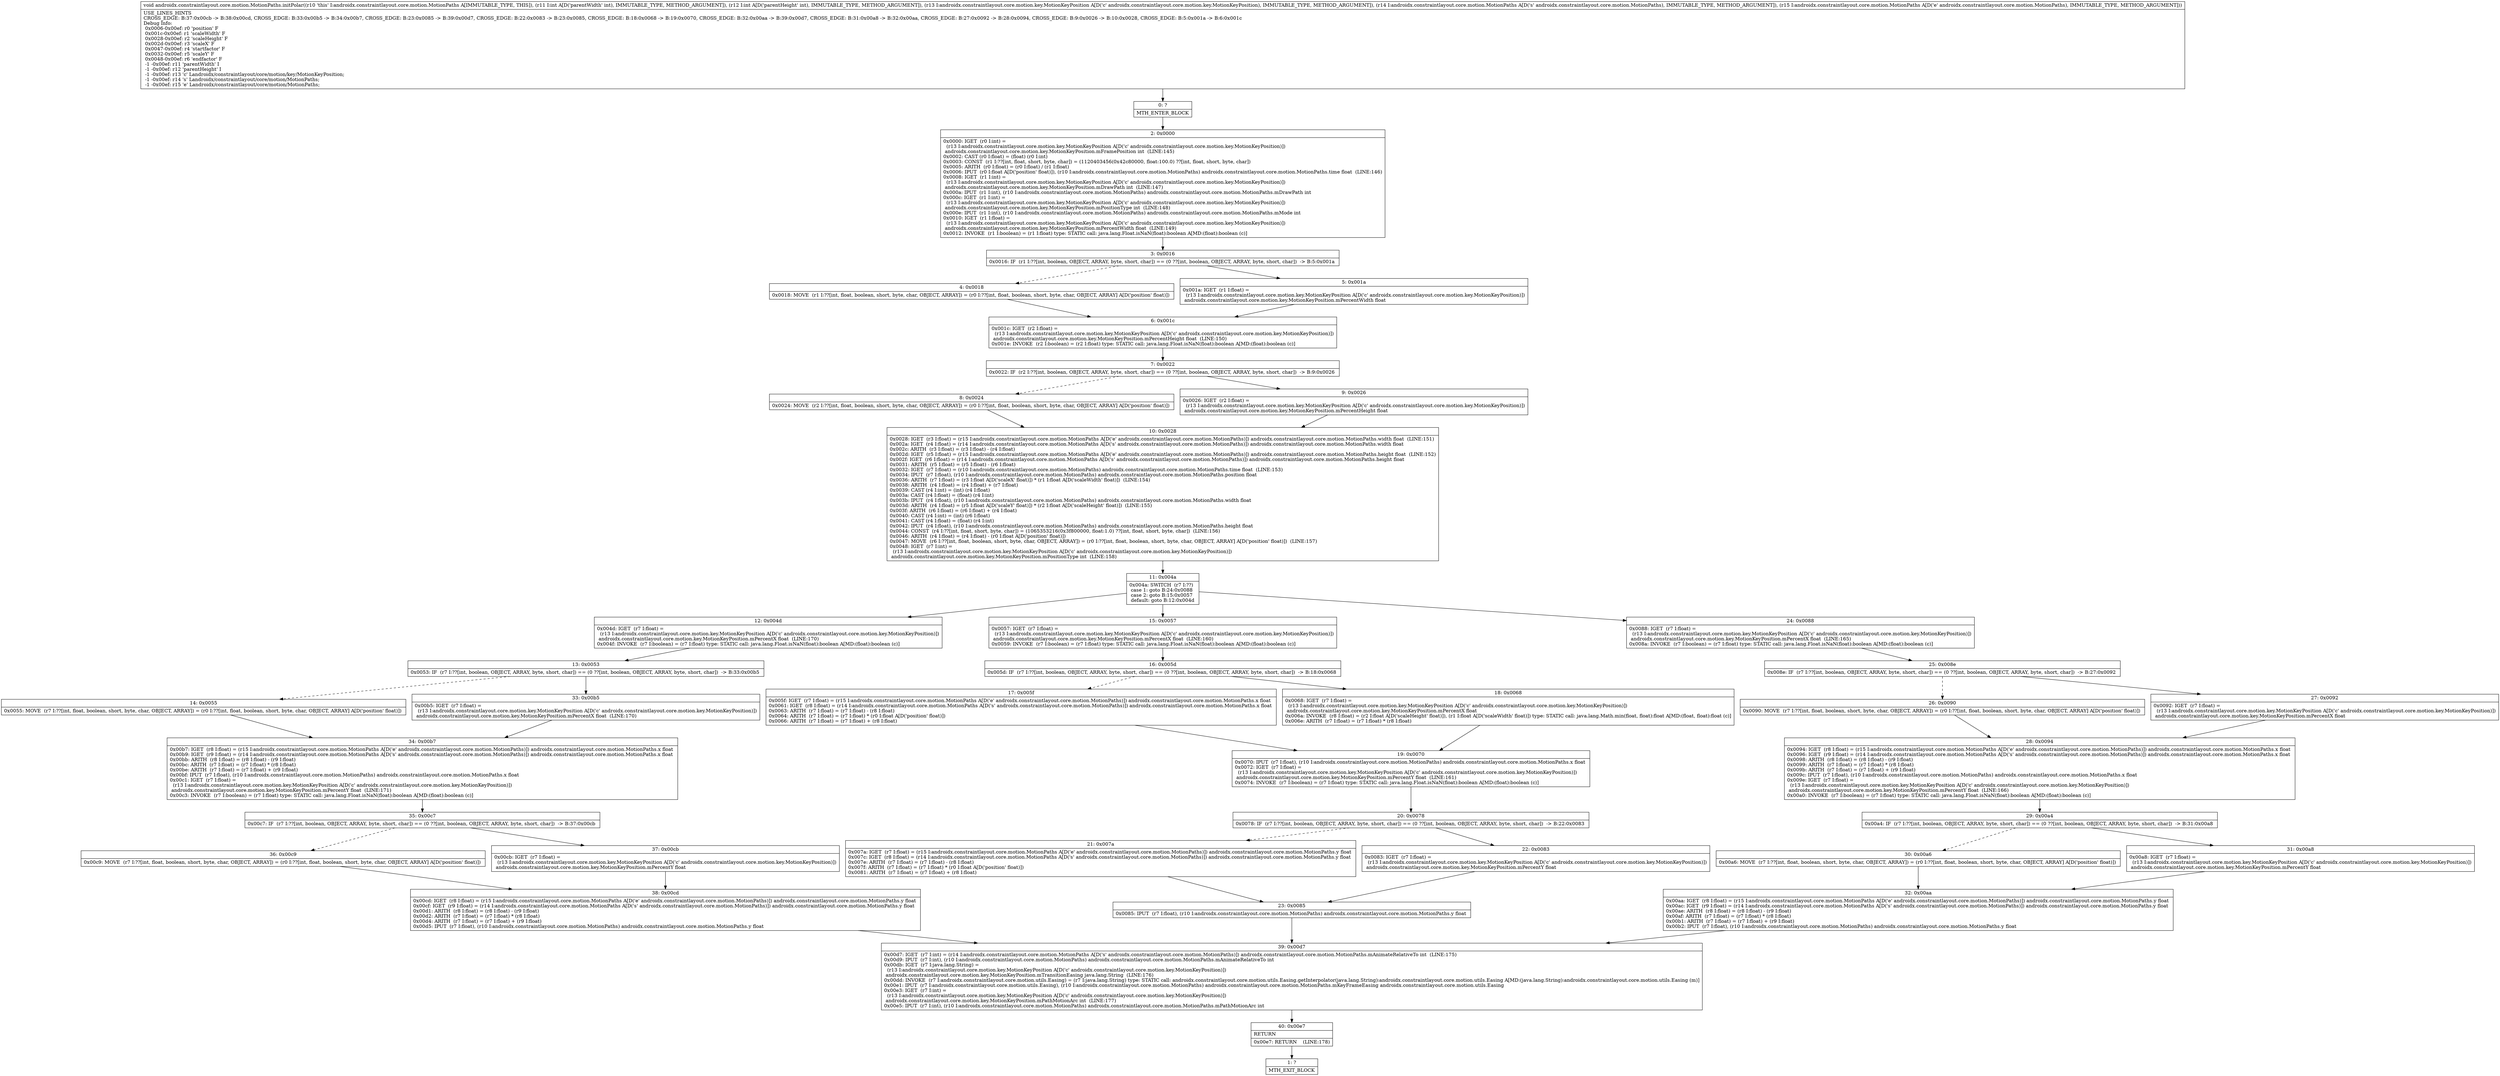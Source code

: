 digraph "CFG forandroidx.constraintlayout.core.motion.MotionPaths.initPolar(IILandroidx\/constraintlayout\/core\/motion\/key\/MotionKeyPosition;Landroidx\/constraintlayout\/core\/motion\/MotionPaths;Landroidx\/constraintlayout\/core\/motion\/MotionPaths;)V" {
Node_0 [shape=record,label="{0\:\ ?|MTH_ENTER_BLOCK\l}"];
Node_2 [shape=record,label="{2\:\ 0x0000|0x0000: IGET  (r0 I:int) = \l  (r13 I:androidx.constraintlayout.core.motion.key.MotionKeyPosition A[D('c' androidx.constraintlayout.core.motion.key.MotionKeyPosition)])\l androidx.constraintlayout.core.motion.key.MotionKeyPosition.mFramePosition int  (LINE:145)\l0x0002: CAST (r0 I:float) = (float) (r0 I:int) \l0x0003: CONST  (r1 I:??[int, float, short, byte, char]) = (1120403456(0x42c80000, float:100.0) ??[int, float, short, byte, char]) \l0x0005: ARITH  (r0 I:float) = (r0 I:float) \/ (r1 I:float) \l0x0006: IPUT  (r0 I:float A[D('position' float)]), (r10 I:androidx.constraintlayout.core.motion.MotionPaths) androidx.constraintlayout.core.motion.MotionPaths.time float  (LINE:146)\l0x0008: IGET  (r1 I:int) = \l  (r13 I:androidx.constraintlayout.core.motion.key.MotionKeyPosition A[D('c' androidx.constraintlayout.core.motion.key.MotionKeyPosition)])\l androidx.constraintlayout.core.motion.key.MotionKeyPosition.mDrawPath int  (LINE:147)\l0x000a: IPUT  (r1 I:int), (r10 I:androidx.constraintlayout.core.motion.MotionPaths) androidx.constraintlayout.core.motion.MotionPaths.mDrawPath int \l0x000c: IGET  (r1 I:int) = \l  (r13 I:androidx.constraintlayout.core.motion.key.MotionKeyPosition A[D('c' androidx.constraintlayout.core.motion.key.MotionKeyPosition)])\l androidx.constraintlayout.core.motion.key.MotionKeyPosition.mPositionType int  (LINE:148)\l0x000e: IPUT  (r1 I:int), (r10 I:androidx.constraintlayout.core.motion.MotionPaths) androidx.constraintlayout.core.motion.MotionPaths.mMode int \l0x0010: IGET  (r1 I:float) = \l  (r13 I:androidx.constraintlayout.core.motion.key.MotionKeyPosition A[D('c' androidx.constraintlayout.core.motion.key.MotionKeyPosition)])\l androidx.constraintlayout.core.motion.key.MotionKeyPosition.mPercentWidth float  (LINE:149)\l0x0012: INVOKE  (r1 I:boolean) = (r1 I:float) type: STATIC call: java.lang.Float.isNaN(float):boolean A[MD:(float):boolean (c)]\l}"];
Node_3 [shape=record,label="{3\:\ 0x0016|0x0016: IF  (r1 I:??[int, boolean, OBJECT, ARRAY, byte, short, char]) == (0 ??[int, boolean, OBJECT, ARRAY, byte, short, char])  \-\> B:5:0x001a \l}"];
Node_4 [shape=record,label="{4\:\ 0x0018|0x0018: MOVE  (r1 I:??[int, float, boolean, short, byte, char, OBJECT, ARRAY]) = (r0 I:??[int, float, boolean, short, byte, char, OBJECT, ARRAY] A[D('position' float)]) \l}"];
Node_6 [shape=record,label="{6\:\ 0x001c|0x001c: IGET  (r2 I:float) = \l  (r13 I:androidx.constraintlayout.core.motion.key.MotionKeyPosition A[D('c' androidx.constraintlayout.core.motion.key.MotionKeyPosition)])\l androidx.constraintlayout.core.motion.key.MotionKeyPosition.mPercentHeight float  (LINE:150)\l0x001e: INVOKE  (r2 I:boolean) = (r2 I:float) type: STATIC call: java.lang.Float.isNaN(float):boolean A[MD:(float):boolean (c)]\l}"];
Node_7 [shape=record,label="{7\:\ 0x0022|0x0022: IF  (r2 I:??[int, boolean, OBJECT, ARRAY, byte, short, char]) == (0 ??[int, boolean, OBJECT, ARRAY, byte, short, char])  \-\> B:9:0x0026 \l}"];
Node_8 [shape=record,label="{8\:\ 0x0024|0x0024: MOVE  (r2 I:??[int, float, boolean, short, byte, char, OBJECT, ARRAY]) = (r0 I:??[int, float, boolean, short, byte, char, OBJECT, ARRAY] A[D('position' float)]) \l}"];
Node_10 [shape=record,label="{10\:\ 0x0028|0x0028: IGET  (r3 I:float) = (r15 I:androidx.constraintlayout.core.motion.MotionPaths A[D('e' androidx.constraintlayout.core.motion.MotionPaths)]) androidx.constraintlayout.core.motion.MotionPaths.width float  (LINE:151)\l0x002a: IGET  (r4 I:float) = (r14 I:androidx.constraintlayout.core.motion.MotionPaths A[D('s' androidx.constraintlayout.core.motion.MotionPaths)]) androidx.constraintlayout.core.motion.MotionPaths.width float \l0x002c: ARITH  (r3 I:float) = (r3 I:float) \- (r4 I:float) \l0x002d: IGET  (r5 I:float) = (r15 I:androidx.constraintlayout.core.motion.MotionPaths A[D('e' androidx.constraintlayout.core.motion.MotionPaths)]) androidx.constraintlayout.core.motion.MotionPaths.height float  (LINE:152)\l0x002f: IGET  (r6 I:float) = (r14 I:androidx.constraintlayout.core.motion.MotionPaths A[D('s' androidx.constraintlayout.core.motion.MotionPaths)]) androidx.constraintlayout.core.motion.MotionPaths.height float \l0x0031: ARITH  (r5 I:float) = (r5 I:float) \- (r6 I:float) \l0x0032: IGET  (r7 I:float) = (r10 I:androidx.constraintlayout.core.motion.MotionPaths) androidx.constraintlayout.core.motion.MotionPaths.time float  (LINE:153)\l0x0034: IPUT  (r7 I:float), (r10 I:androidx.constraintlayout.core.motion.MotionPaths) androidx.constraintlayout.core.motion.MotionPaths.position float \l0x0036: ARITH  (r7 I:float) = (r3 I:float A[D('scaleX' float)]) * (r1 I:float A[D('scaleWidth' float)])  (LINE:154)\l0x0038: ARITH  (r4 I:float) = (r4 I:float) + (r7 I:float) \l0x0039: CAST (r4 I:int) = (int) (r4 I:float) \l0x003a: CAST (r4 I:float) = (float) (r4 I:int) \l0x003b: IPUT  (r4 I:float), (r10 I:androidx.constraintlayout.core.motion.MotionPaths) androidx.constraintlayout.core.motion.MotionPaths.width float \l0x003d: ARITH  (r4 I:float) = (r5 I:float A[D('scaleY' float)]) * (r2 I:float A[D('scaleHeight' float)])  (LINE:155)\l0x003f: ARITH  (r6 I:float) = (r6 I:float) + (r4 I:float) \l0x0040: CAST (r4 I:int) = (int) (r6 I:float) \l0x0041: CAST (r4 I:float) = (float) (r4 I:int) \l0x0042: IPUT  (r4 I:float), (r10 I:androidx.constraintlayout.core.motion.MotionPaths) androidx.constraintlayout.core.motion.MotionPaths.height float \l0x0044: CONST  (r4 I:??[int, float, short, byte, char]) = (1065353216(0x3f800000, float:1.0) ??[int, float, short, byte, char])  (LINE:156)\l0x0046: ARITH  (r4 I:float) = (r4 I:float) \- (r0 I:float A[D('position' float)]) \l0x0047: MOVE  (r6 I:??[int, float, boolean, short, byte, char, OBJECT, ARRAY]) = (r0 I:??[int, float, boolean, short, byte, char, OBJECT, ARRAY] A[D('position' float)])  (LINE:157)\l0x0048: IGET  (r7 I:int) = \l  (r13 I:androidx.constraintlayout.core.motion.key.MotionKeyPosition A[D('c' androidx.constraintlayout.core.motion.key.MotionKeyPosition)])\l androidx.constraintlayout.core.motion.key.MotionKeyPosition.mPositionType int  (LINE:158)\l}"];
Node_11 [shape=record,label="{11\:\ 0x004a|0x004a: SWITCH  (r7 I:??)\l case 1: goto B:24:0x0088\l case 2: goto B:15:0x0057\l default: goto B:12:0x004d \l}"];
Node_12 [shape=record,label="{12\:\ 0x004d|0x004d: IGET  (r7 I:float) = \l  (r13 I:androidx.constraintlayout.core.motion.key.MotionKeyPosition A[D('c' androidx.constraintlayout.core.motion.key.MotionKeyPosition)])\l androidx.constraintlayout.core.motion.key.MotionKeyPosition.mPercentX float  (LINE:170)\l0x004f: INVOKE  (r7 I:boolean) = (r7 I:float) type: STATIC call: java.lang.Float.isNaN(float):boolean A[MD:(float):boolean (c)]\l}"];
Node_13 [shape=record,label="{13\:\ 0x0053|0x0053: IF  (r7 I:??[int, boolean, OBJECT, ARRAY, byte, short, char]) == (0 ??[int, boolean, OBJECT, ARRAY, byte, short, char])  \-\> B:33:0x00b5 \l}"];
Node_14 [shape=record,label="{14\:\ 0x0055|0x0055: MOVE  (r7 I:??[int, float, boolean, short, byte, char, OBJECT, ARRAY]) = (r0 I:??[int, float, boolean, short, byte, char, OBJECT, ARRAY] A[D('position' float)]) \l}"];
Node_34 [shape=record,label="{34\:\ 0x00b7|0x00b7: IGET  (r8 I:float) = (r15 I:androidx.constraintlayout.core.motion.MotionPaths A[D('e' androidx.constraintlayout.core.motion.MotionPaths)]) androidx.constraintlayout.core.motion.MotionPaths.x float \l0x00b9: IGET  (r9 I:float) = (r14 I:androidx.constraintlayout.core.motion.MotionPaths A[D('s' androidx.constraintlayout.core.motion.MotionPaths)]) androidx.constraintlayout.core.motion.MotionPaths.x float \l0x00bb: ARITH  (r8 I:float) = (r8 I:float) \- (r9 I:float) \l0x00bc: ARITH  (r7 I:float) = (r7 I:float) * (r8 I:float) \l0x00be: ARITH  (r7 I:float) = (r7 I:float) + (r9 I:float) \l0x00bf: IPUT  (r7 I:float), (r10 I:androidx.constraintlayout.core.motion.MotionPaths) androidx.constraintlayout.core.motion.MotionPaths.x float \l0x00c1: IGET  (r7 I:float) = \l  (r13 I:androidx.constraintlayout.core.motion.key.MotionKeyPosition A[D('c' androidx.constraintlayout.core.motion.key.MotionKeyPosition)])\l androidx.constraintlayout.core.motion.key.MotionKeyPosition.mPercentY float  (LINE:171)\l0x00c3: INVOKE  (r7 I:boolean) = (r7 I:float) type: STATIC call: java.lang.Float.isNaN(float):boolean A[MD:(float):boolean (c)]\l}"];
Node_35 [shape=record,label="{35\:\ 0x00c7|0x00c7: IF  (r7 I:??[int, boolean, OBJECT, ARRAY, byte, short, char]) == (0 ??[int, boolean, OBJECT, ARRAY, byte, short, char])  \-\> B:37:0x00cb \l}"];
Node_36 [shape=record,label="{36\:\ 0x00c9|0x00c9: MOVE  (r7 I:??[int, float, boolean, short, byte, char, OBJECT, ARRAY]) = (r0 I:??[int, float, boolean, short, byte, char, OBJECT, ARRAY] A[D('position' float)]) \l}"];
Node_38 [shape=record,label="{38\:\ 0x00cd|0x00cd: IGET  (r8 I:float) = (r15 I:androidx.constraintlayout.core.motion.MotionPaths A[D('e' androidx.constraintlayout.core.motion.MotionPaths)]) androidx.constraintlayout.core.motion.MotionPaths.y float \l0x00cf: IGET  (r9 I:float) = (r14 I:androidx.constraintlayout.core.motion.MotionPaths A[D('s' androidx.constraintlayout.core.motion.MotionPaths)]) androidx.constraintlayout.core.motion.MotionPaths.y float \l0x00d1: ARITH  (r8 I:float) = (r8 I:float) \- (r9 I:float) \l0x00d2: ARITH  (r7 I:float) = (r7 I:float) * (r8 I:float) \l0x00d4: ARITH  (r7 I:float) = (r7 I:float) + (r9 I:float) \l0x00d5: IPUT  (r7 I:float), (r10 I:androidx.constraintlayout.core.motion.MotionPaths) androidx.constraintlayout.core.motion.MotionPaths.y float \l}"];
Node_39 [shape=record,label="{39\:\ 0x00d7|0x00d7: IGET  (r7 I:int) = (r14 I:androidx.constraintlayout.core.motion.MotionPaths A[D('s' androidx.constraintlayout.core.motion.MotionPaths)]) androidx.constraintlayout.core.motion.MotionPaths.mAnimateRelativeTo int  (LINE:175)\l0x00d9: IPUT  (r7 I:int), (r10 I:androidx.constraintlayout.core.motion.MotionPaths) androidx.constraintlayout.core.motion.MotionPaths.mAnimateRelativeTo int \l0x00db: IGET  (r7 I:java.lang.String) = \l  (r13 I:androidx.constraintlayout.core.motion.key.MotionKeyPosition A[D('c' androidx.constraintlayout.core.motion.key.MotionKeyPosition)])\l androidx.constraintlayout.core.motion.key.MotionKeyPosition.mTransitionEasing java.lang.String  (LINE:176)\l0x00dd: INVOKE  (r7 I:androidx.constraintlayout.core.motion.utils.Easing) = (r7 I:java.lang.String) type: STATIC call: androidx.constraintlayout.core.motion.utils.Easing.getInterpolator(java.lang.String):androidx.constraintlayout.core.motion.utils.Easing A[MD:(java.lang.String):androidx.constraintlayout.core.motion.utils.Easing (m)]\l0x00e1: IPUT  (r7 I:androidx.constraintlayout.core.motion.utils.Easing), (r10 I:androidx.constraintlayout.core.motion.MotionPaths) androidx.constraintlayout.core.motion.MotionPaths.mKeyFrameEasing androidx.constraintlayout.core.motion.utils.Easing \l0x00e3: IGET  (r7 I:int) = \l  (r13 I:androidx.constraintlayout.core.motion.key.MotionKeyPosition A[D('c' androidx.constraintlayout.core.motion.key.MotionKeyPosition)])\l androidx.constraintlayout.core.motion.key.MotionKeyPosition.mPathMotionArc int  (LINE:177)\l0x00e5: IPUT  (r7 I:int), (r10 I:androidx.constraintlayout.core.motion.MotionPaths) androidx.constraintlayout.core.motion.MotionPaths.mPathMotionArc int \l}"];
Node_40 [shape=record,label="{40\:\ 0x00e7|RETURN\l|0x00e7: RETURN    (LINE:178)\l}"];
Node_1 [shape=record,label="{1\:\ ?|MTH_EXIT_BLOCK\l}"];
Node_37 [shape=record,label="{37\:\ 0x00cb|0x00cb: IGET  (r7 I:float) = \l  (r13 I:androidx.constraintlayout.core.motion.key.MotionKeyPosition A[D('c' androidx.constraintlayout.core.motion.key.MotionKeyPosition)])\l androidx.constraintlayout.core.motion.key.MotionKeyPosition.mPercentY float \l}"];
Node_33 [shape=record,label="{33\:\ 0x00b5|0x00b5: IGET  (r7 I:float) = \l  (r13 I:androidx.constraintlayout.core.motion.key.MotionKeyPosition A[D('c' androidx.constraintlayout.core.motion.key.MotionKeyPosition)])\l androidx.constraintlayout.core.motion.key.MotionKeyPosition.mPercentX float  (LINE:170)\l}"];
Node_15 [shape=record,label="{15\:\ 0x0057|0x0057: IGET  (r7 I:float) = \l  (r13 I:androidx.constraintlayout.core.motion.key.MotionKeyPosition A[D('c' androidx.constraintlayout.core.motion.key.MotionKeyPosition)])\l androidx.constraintlayout.core.motion.key.MotionKeyPosition.mPercentX float  (LINE:160)\l0x0059: INVOKE  (r7 I:boolean) = (r7 I:float) type: STATIC call: java.lang.Float.isNaN(float):boolean A[MD:(float):boolean (c)]\l}"];
Node_16 [shape=record,label="{16\:\ 0x005d|0x005d: IF  (r7 I:??[int, boolean, OBJECT, ARRAY, byte, short, char]) == (0 ??[int, boolean, OBJECT, ARRAY, byte, short, char])  \-\> B:18:0x0068 \l}"];
Node_17 [shape=record,label="{17\:\ 0x005f|0x005f: IGET  (r7 I:float) = (r15 I:androidx.constraintlayout.core.motion.MotionPaths A[D('e' androidx.constraintlayout.core.motion.MotionPaths)]) androidx.constraintlayout.core.motion.MotionPaths.x float \l0x0061: IGET  (r8 I:float) = (r14 I:androidx.constraintlayout.core.motion.MotionPaths A[D('s' androidx.constraintlayout.core.motion.MotionPaths)]) androidx.constraintlayout.core.motion.MotionPaths.x float \l0x0063: ARITH  (r7 I:float) = (r7 I:float) \- (r8 I:float) \l0x0064: ARITH  (r7 I:float) = (r7 I:float) * (r0 I:float A[D('position' float)]) \l0x0066: ARITH  (r7 I:float) = (r7 I:float) + (r8 I:float) \l}"];
Node_19 [shape=record,label="{19\:\ 0x0070|0x0070: IPUT  (r7 I:float), (r10 I:androidx.constraintlayout.core.motion.MotionPaths) androidx.constraintlayout.core.motion.MotionPaths.x float \l0x0072: IGET  (r7 I:float) = \l  (r13 I:androidx.constraintlayout.core.motion.key.MotionKeyPosition A[D('c' androidx.constraintlayout.core.motion.key.MotionKeyPosition)])\l androidx.constraintlayout.core.motion.key.MotionKeyPosition.mPercentY float  (LINE:161)\l0x0074: INVOKE  (r7 I:boolean) = (r7 I:float) type: STATIC call: java.lang.Float.isNaN(float):boolean A[MD:(float):boolean (c)]\l}"];
Node_20 [shape=record,label="{20\:\ 0x0078|0x0078: IF  (r7 I:??[int, boolean, OBJECT, ARRAY, byte, short, char]) == (0 ??[int, boolean, OBJECT, ARRAY, byte, short, char])  \-\> B:22:0x0083 \l}"];
Node_21 [shape=record,label="{21\:\ 0x007a|0x007a: IGET  (r7 I:float) = (r15 I:androidx.constraintlayout.core.motion.MotionPaths A[D('e' androidx.constraintlayout.core.motion.MotionPaths)]) androidx.constraintlayout.core.motion.MotionPaths.y float \l0x007c: IGET  (r8 I:float) = (r14 I:androidx.constraintlayout.core.motion.MotionPaths A[D('s' androidx.constraintlayout.core.motion.MotionPaths)]) androidx.constraintlayout.core.motion.MotionPaths.y float \l0x007e: ARITH  (r7 I:float) = (r7 I:float) \- (r8 I:float) \l0x007f: ARITH  (r7 I:float) = (r7 I:float) * (r0 I:float A[D('position' float)]) \l0x0081: ARITH  (r7 I:float) = (r7 I:float) + (r8 I:float) \l}"];
Node_23 [shape=record,label="{23\:\ 0x0085|0x0085: IPUT  (r7 I:float), (r10 I:androidx.constraintlayout.core.motion.MotionPaths) androidx.constraintlayout.core.motion.MotionPaths.y float \l}"];
Node_22 [shape=record,label="{22\:\ 0x0083|0x0083: IGET  (r7 I:float) = \l  (r13 I:androidx.constraintlayout.core.motion.key.MotionKeyPosition A[D('c' androidx.constraintlayout.core.motion.key.MotionKeyPosition)])\l androidx.constraintlayout.core.motion.key.MotionKeyPosition.mPercentY float \l}"];
Node_18 [shape=record,label="{18\:\ 0x0068|0x0068: IGET  (r7 I:float) = \l  (r13 I:androidx.constraintlayout.core.motion.key.MotionKeyPosition A[D('c' androidx.constraintlayout.core.motion.key.MotionKeyPosition)])\l androidx.constraintlayout.core.motion.key.MotionKeyPosition.mPercentX float \l0x006a: INVOKE  (r8 I:float) = (r2 I:float A[D('scaleHeight' float)]), (r1 I:float A[D('scaleWidth' float)]) type: STATIC call: java.lang.Math.min(float, float):float A[MD:(float, float):float (c)]\l0x006e: ARITH  (r7 I:float) = (r7 I:float) * (r8 I:float) \l}"];
Node_24 [shape=record,label="{24\:\ 0x0088|0x0088: IGET  (r7 I:float) = \l  (r13 I:androidx.constraintlayout.core.motion.key.MotionKeyPosition A[D('c' androidx.constraintlayout.core.motion.key.MotionKeyPosition)])\l androidx.constraintlayout.core.motion.key.MotionKeyPosition.mPercentX float  (LINE:165)\l0x008a: INVOKE  (r7 I:boolean) = (r7 I:float) type: STATIC call: java.lang.Float.isNaN(float):boolean A[MD:(float):boolean (c)]\l}"];
Node_25 [shape=record,label="{25\:\ 0x008e|0x008e: IF  (r7 I:??[int, boolean, OBJECT, ARRAY, byte, short, char]) == (0 ??[int, boolean, OBJECT, ARRAY, byte, short, char])  \-\> B:27:0x0092 \l}"];
Node_26 [shape=record,label="{26\:\ 0x0090|0x0090: MOVE  (r7 I:??[int, float, boolean, short, byte, char, OBJECT, ARRAY]) = (r0 I:??[int, float, boolean, short, byte, char, OBJECT, ARRAY] A[D('position' float)]) \l}"];
Node_28 [shape=record,label="{28\:\ 0x0094|0x0094: IGET  (r8 I:float) = (r15 I:androidx.constraintlayout.core.motion.MotionPaths A[D('e' androidx.constraintlayout.core.motion.MotionPaths)]) androidx.constraintlayout.core.motion.MotionPaths.x float \l0x0096: IGET  (r9 I:float) = (r14 I:androidx.constraintlayout.core.motion.MotionPaths A[D('s' androidx.constraintlayout.core.motion.MotionPaths)]) androidx.constraintlayout.core.motion.MotionPaths.x float \l0x0098: ARITH  (r8 I:float) = (r8 I:float) \- (r9 I:float) \l0x0099: ARITH  (r7 I:float) = (r7 I:float) * (r8 I:float) \l0x009b: ARITH  (r7 I:float) = (r7 I:float) + (r9 I:float) \l0x009c: IPUT  (r7 I:float), (r10 I:androidx.constraintlayout.core.motion.MotionPaths) androidx.constraintlayout.core.motion.MotionPaths.x float \l0x009e: IGET  (r7 I:float) = \l  (r13 I:androidx.constraintlayout.core.motion.key.MotionKeyPosition A[D('c' androidx.constraintlayout.core.motion.key.MotionKeyPosition)])\l androidx.constraintlayout.core.motion.key.MotionKeyPosition.mPercentY float  (LINE:166)\l0x00a0: INVOKE  (r7 I:boolean) = (r7 I:float) type: STATIC call: java.lang.Float.isNaN(float):boolean A[MD:(float):boolean (c)]\l}"];
Node_29 [shape=record,label="{29\:\ 0x00a4|0x00a4: IF  (r7 I:??[int, boolean, OBJECT, ARRAY, byte, short, char]) == (0 ??[int, boolean, OBJECT, ARRAY, byte, short, char])  \-\> B:31:0x00a8 \l}"];
Node_30 [shape=record,label="{30\:\ 0x00a6|0x00a6: MOVE  (r7 I:??[int, float, boolean, short, byte, char, OBJECT, ARRAY]) = (r0 I:??[int, float, boolean, short, byte, char, OBJECT, ARRAY] A[D('position' float)]) \l}"];
Node_32 [shape=record,label="{32\:\ 0x00aa|0x00aa: IGET  (r8 I:float) = (r15 I:androidx.constraintlayout.core.motion.MotionPaths A[D('e' androidx.constraintlayout.core.motion.MotionPaths)]) androidx.constraintlayout.core.motion.MotionPaths.y float \l0x00ac: IGET  (r9 I:float) = (r14 I:androidx.constraintlayout.core.motion.MotionPaths A[D('s' androidx.constraintlayout.core.motion.MotionPaths)]) androidx.constraintlayout.core.motion.MotionPaths.y float \l0x00ae: ARITH  (r8 I:float) = (r8 I:float) \- (r9 I:float) \l0x00af: ARITH  (r7 I:float) = (r7 I:float) * (r8 I:float) \l0x00b1: ARITH  (r7 I:float) = (r7 I:float) + (r9 I:float) \l0x00b2: IPUT  (r7 I:float), (r10 I:androidx.constraintlayout.core.motion.MotionPaths) androidx.constraintlayout.core.motion.MotionPaths.y float \l}"];
Node_31 [shape=record,label="{31\:\ 0x00a8|0x00a8: IGET  (r7 I:float) = \l  (r13 I:androidx.constraintlayout.core.motion.key.MotionKeyPosition A[D('c' androidx.constraintlayout.core.motion.key.MotionKeyPosition)])\l androidx.constraintlayout.core.motion.key.MotionKeyPosition.mPercentY float \l}"];
Node_27 [shape=record,label="{27\:\ 0x0092|0x0092: IGET  (r7 I:float) = \l  (r13 I:androidx.constraintlayout.core.motion.key.MotionKeyPosition A[D('c' androidx.constraintlayout.core.motion.key.MotionKeyPosition)])\l androidx.constraintlayout.core.motion.key.MotionKeyPosition.mPercentX float \l}"];
Node_9 [shape=record,label="{9\:\ 0x0026|0x0026: IGET  (r2 I:float) = \l  (r13 I:androidx.constraintlayout.core.motion.key.MotionKeyPosition A[D('c' androidx.constraintlayout.core.motion.key.MotionKeyPosition)])\l androidx.constraintlayout.core.motion.key.MotionKeyPosition.mPercentHeight float \l}"];
Node_5 [shape=record,label="{5\:\ 0x001a|0x001a: IGET  (r1 I:float) = \l  (r13 I:androidx.constraintlayout.core.motion.key.MotionKeyPosition A[D('c' androidx.constraintlayout.core.motion.key.MotionKeyPosition)])\l androidx.constraintlayout.core.motion.key.MotionKeyPosition.mPercentWidth float \l}"];
MethodNode[shape=record,label="{void androidx.constraintlayout.core.motion.MotionPaths.initPolar((r10 'this' I:androidx.constraintlayout.core.motion.MotionPaths A[IMMUTABLE_TYPE, THIS]), (r11 I:int A[D('parentWidth' int), IMMUTABLE_TYPE, METHOD_ARGUMENT]), (r12 I:int A[D('parentHeight' int), IMMUTABLE_TYPE, METHOD_ARGUMENT]), (r13 I:androidx.constraintlayout.core.motion.key.MotionKeyPosition A[D('c' androidx.constraintlayout.core.motion.key.MotionKeyPosition), IMMUTABLE_TYPE, METHOD_ARGUMENT]), (r14 I:androidx.constraintlayout.core.motion.MotionPaths A[D('s' androidx.constraintlayout.core.motion.MotionPaths), IMMUTABLE_TYPE, METHOD_ARGUMENT]), (r15 I:androidx.constraintlayout.core.motion.MotionPaths A[D('e' androidx.constraintlayout.core.motion.MotionPaths), IMMUTABLE_TYPE, METHOD_ARGUMENT]))  | USE_LINES_HINTS\lCROSS_EDGE: B:37:0x00cb \-\> B:38:0x00cd, CROSS_EDGE: B:33:0x00b5 \-\> B:34:0x00b7, CROSS_EDGE: B:23:0x0085 \-\> B:39:0x00d7, CROSS_EDGE: B:22:0x0083 \-\> B:23:0x0085, CROSS_EDGE: B:18:0x0068 \-\> B:19:0x0070, CROSS_EDGE: B:32:0x00aa \-\> B:39:0x00d7, CROSS_EDGE: B:31:0x00a8 \-\> B:32:0x00aa, CROSS_EDGE: B:27:0x0092 \-\> B:28:0x0094, CROSS_EDGE: B:9:0x0026 \-\> B:10:0x0028, CROSS_EDGE: B:5:0x001a \-\> B:6:0x001c\lDebug Info:\l  0x0006\-0x00ef: r0 'position' F\l  0x001c\-0x00ef: r1 'scaleWidth' F\l  0x0028\-0x00ef: r2 'scaleHeight' F\l  0x002d\-0x00ef: r3 'scaleX' F\l  0x0047\-0x00ef: r4 'startfactor' F\l  0x0032\-0x00ef: r5 'scaleY' F\l  0x0048\-0x00ef: r6 'endfactor' F\l  \-1 \-0x00ef: r11 'parentWidth' I\l  \-1 \-0x00ef: r12 'parentHeight' I\l  \-1 \-0x00ef: r13 'c' Landroidx\/constraintlayout\/core\/motion\/key\/MotionKeyPosition;\l  \-1 \-0x00ef: r14 's' Landroidx\/constraintlayout\/core\/motion\/MotionPaths;\l  \-1 \-0x00ef: r15 'e' Landroidx\/constraintlayout\/core\/motion\/MotionPaths;\l}"];
MethodNode -> Node_0;Node_0 -> Node_2;
Node_2 -> Node_3;
Node_3 -> Node_4[style=dashed];
Node_3 -> Node_5;
Node_4 -> Node_6;
Node_6 -> Node_7;
Node_7 -> Node_8[style=dashed];
Node_7 -> Node_9;
Node_8 -> Node_10;
Node_10 -> Node_11;
Node_11 -> Node_12;
Node_11 -> Node_15;
Node_11 -> Node_24;
Node_12 -> Node_13;
Node_13 -> Node_14[style=dashed];
Node_13 -> Node_33;
Node_14 -> Node_34;
Node_34 -> Node_35;
Node_35 -> Node_36[style=dashed];
Node_35 -> Node_37;
Node_36 -> Node_38;
Node_38 -> Node_39;
Node_39 -> Node_40;
Node_40 -> Node_1;
Node_37 -> Node_38;
Node_33 -> Node_34;
Node_15 -> Node_16;
Node_16 -> Node_17[style=dashed];
Node_16 -> Node_18;
Node_17 -> Node_19;
Node_19 -> Node_20;
Node_20 -> Node_21[style=dashed];
Node_20 -> Node_22;
Node_21 -> Node_23;
Node_23 -> Node_39;
Node_22 -> Node_23;
Node_18 -> Node_19;
Node_24 -> Node_25;
Node_25 -> Node_26[style=dashed];
Node_25 -> Node_27;
Node_26 -> Node_28;
Node_28 -> Node_29;
Node_29 -> Node_30[style=dashed];
Node_29 -> Node_31;
Node_30 -> Node_32;
Node_32 -> Node_39;
Node_31 -> Node_32;
Node_27 -> Node_28;
Node_9 -> Node_10;
Node_5 -> Node_6;
}

